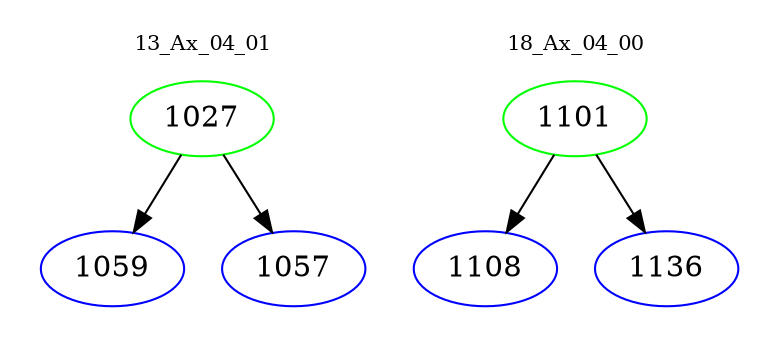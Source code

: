digraph{
subgraph cluster_0 {
color = white
label = "13_Ax_04_01";
fontsize=10;
T0_1027 [label="1027", color="green"]
T0_1027 -> T0_1059 [color="black"]
T0_1059 [label="1059", color="blue"]
T0_1027 -> T0_1057 [color="black"]
T0_1057 [label="1057", color="blue"]
}
subgraph cluster_1 {
color = white
label = "18_Ax_04_00";
fontsize=10;
T1_1101 [label="1101", color="green"]
T1_1101 -> T1_1108 [color="black"]
T1_1108 [label="1108", color="blue"]
T1_1101 -> T1_1136 [color="black"]
T1_1136 [label="1136", color="blue"]
}
}
